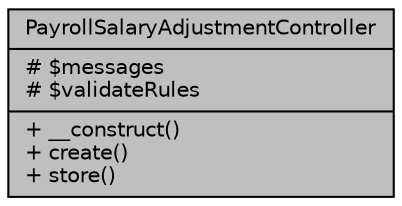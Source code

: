 digraph "PayrollSalaryAdjustmentController"
{
 // LATEX_PDF_SIZE
  bgcolor="transparent";
  edge [fontname="Helvetica",fontsize="10",labelfontname="Helvetica",labelfontsize="10"];
  node [fontname="Helvetica",fontsize="10",shape=record];
  Node1 [label="{PayrollSalaryAdjustmentController\n|# $messages\l# $validateRules\l|+ __construct()\l+ create()\l+ store()\l}",height=0.2,width=0.4,color="black", fillcolor="grey75", style="filled", fontcolor="black",tooltip="Controlador de ajustes en tablas salariales."];
}
